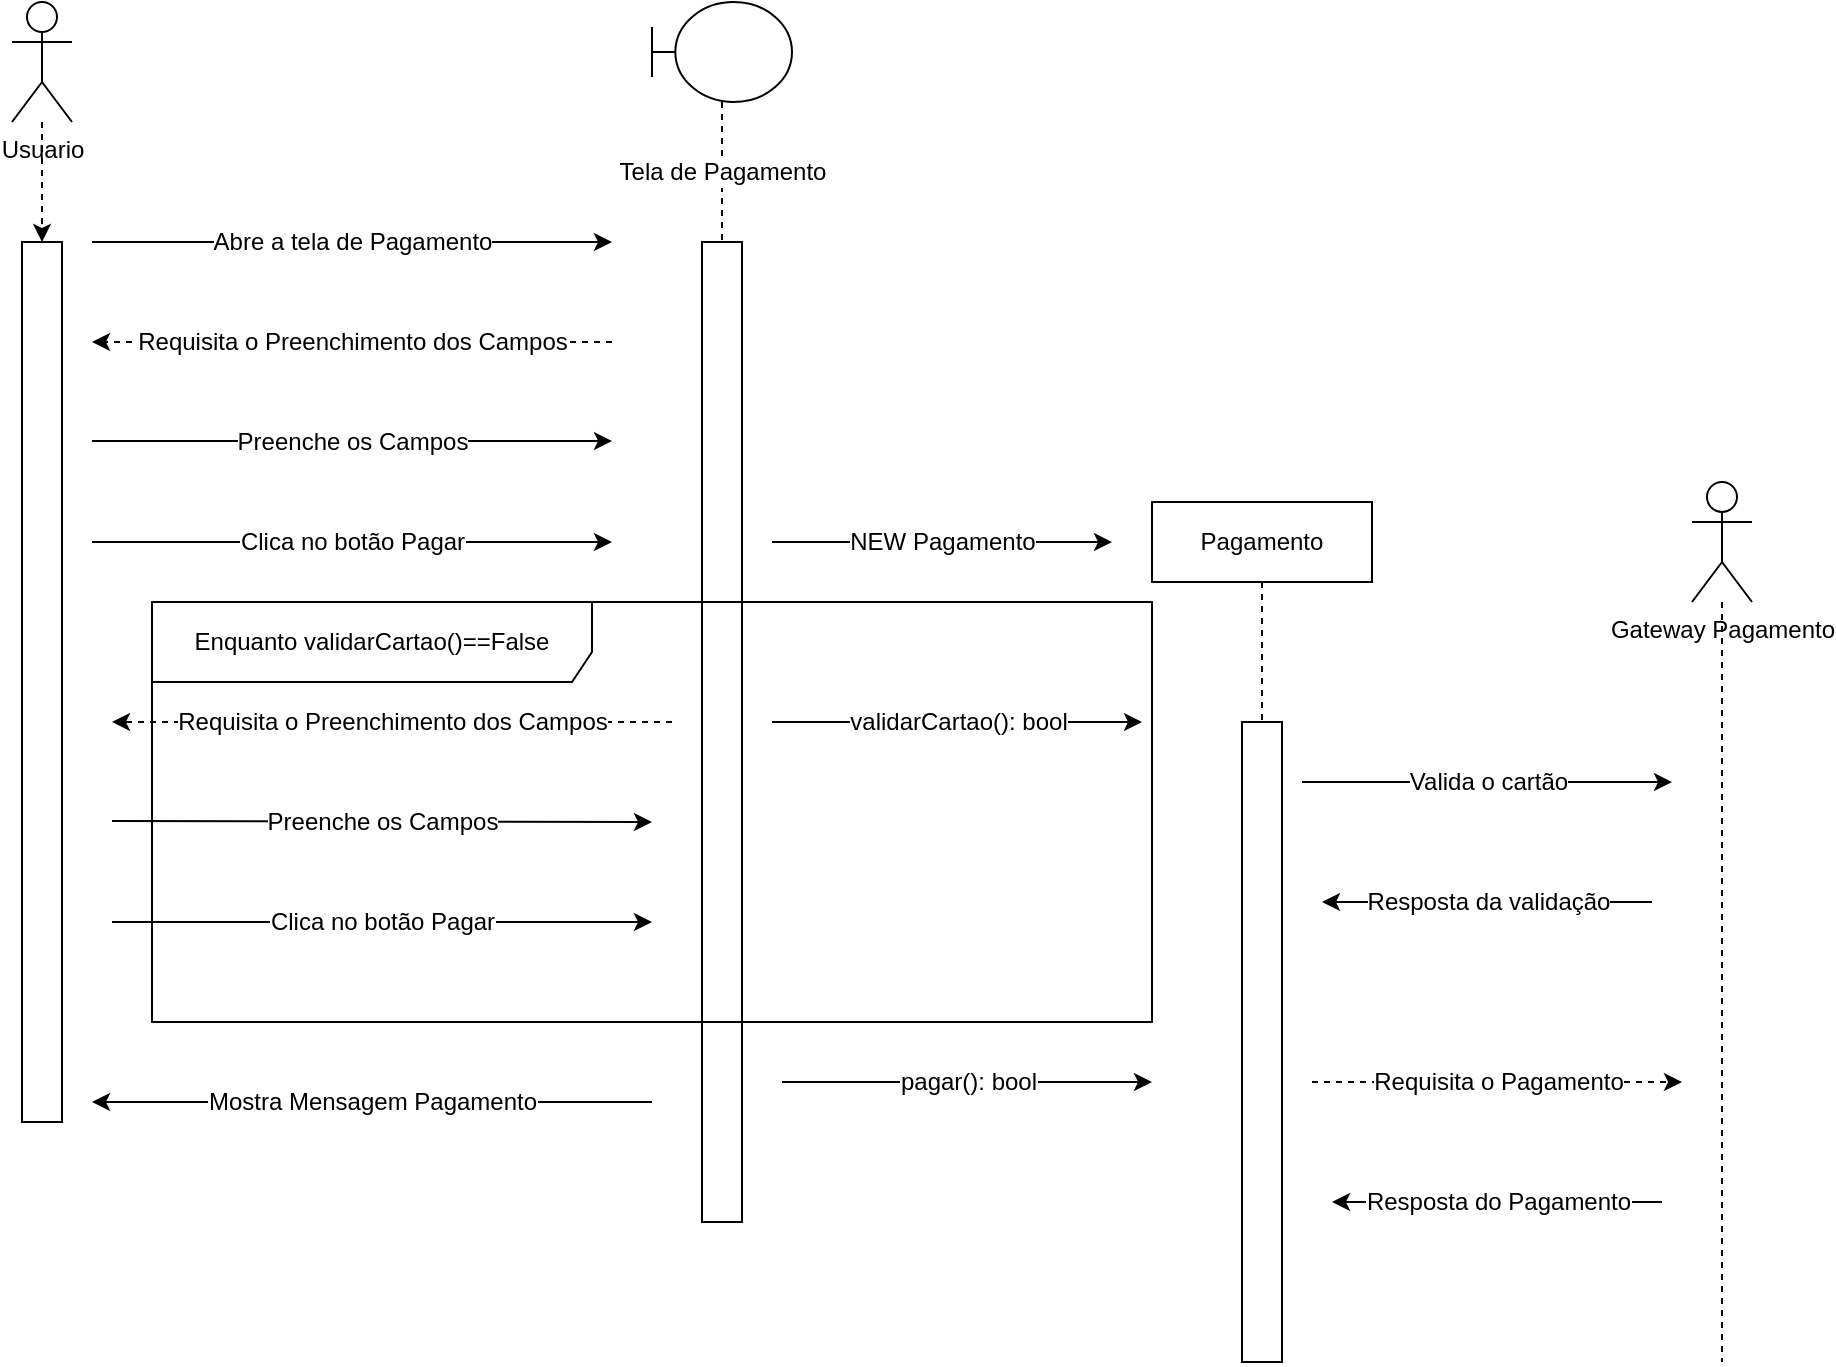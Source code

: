 <mxfile version="16.5.1" type="device"><diagram id="k2VDdNgrVHeKIYx49sIW" name="Página-1"><mxGraphModel dx="2062" dy="865" grid="1" gridSize="10" guides="1" tooltips="1" connect="1" arrows="1" fold="1" page="1" pageScale="1" pageWidth="827" pageHeight="1169" math="0" shadow="0"><root><mxCell id="0"/><mxCell id="1" parent="0"/><mxCell id="5zfXkajYLcfINNJtbru8-2" style="edgeStyle=orthogonalEdgeStyle;rounded=0;orthogonalLoop=1;jettySize=auto;html=1;dashed=1;entryX=0.5;entryY=0;entryDx=0;entryDy=0;" edge="1" parent="1" source="5zfXkajYLcfINNJtbru8-3" target="5zfXkajYLcfINNJtbru8-4"><mxGeometry relative="1" as="geometry"><mxPoint x="85" y="190" as="targetPoint"/></mxGeometry></mxCell><mxCell id="5zfXkajYLcfINNJtbru8-3" value="Usuario" style="shape=umlActor;verticalLabelPosition=bottom;verticalAlign=top;html=1;outlineConnect=0;" vertex="1" parent="1"><mxGeometry x="70" y="60" width="30" height="60" as="geometry"/></mxCell><mxCell id="5zfXkajYLcfINNJtbru8-4" value="" style="rounded=0;whiteSpace=wrap;html=1;" vertex="1" parent="1"><mxGeometry x="75" y="180" width="20" height="440" as="geometry"/></mxCell><mxCell id="5zfXkajYLcfINNJtbru8-5" value="" style="rounded=0;whiteSpace=wrap;html=1;" vertex="1" parent="1"><mxGeometry x="415" y="180" width="20" height="490" as="geometry"/></mxCell><mxCell id="5zfXkajYLcfINNJtbru8-6" value="&lt;font style=&quot;font-size: 12px&quot;&gt;Tela de Pagamento&lt;/font&gt;" style="edgeStyle=orthogonalEdgeStyle;rounded=0;orthogonalLoop=1;jettySize=auto;html=1;dashed=1;endArrow=none;endFill=0;entryX=0.5;entryY=0;entryDx=0;entryDy=0;" edge="1" parent="1" source="5zfXkajYLcfINNJtbru8-7" target="5zfXkajYLcfINNJtbru8-5"><mxGeometry relative="1" as="geometry"><mxPoint x="420" y="152.5" as="targetPoint"/></mxGeometry></mxCell><mxCell id="5zfXkajYLcfINNJtbru8-7" value="" style="shape=umlBoundary;whiteSpace=wrap;html=1;fontSize=13;" vertex="1" parent="1"><mxGeometry x="390" y="60" width="70" height="50" as="geometry"/></mxCell><mxCell id="5zfXkajYLcfINNJtbru8-8" value="&lt;font style=&quot;font-size: 12px&quot;&gt;Abre a tela de Pagamento&lt;/font&gt;" style="endArrow=classic;html=1;rounded=0;" edge="1" parent="1"><mxGeometry width="50" height="50" relative="1" as="geometry"><mxPoint x="110" y="180" as="sourcePoint"/><mxPoint x="370" y="180" as="targetPoint"/></mxGeometry></mxCell><mxCell id="5zfXkajYLcfINNJtbru8-10" value="&lt;font style=&quot;font-size: 12px&quot;&gt;Requisita o Preenchimento dos Campos&lt;/font&gt;" style="endArrow=classic;html=1;rounded=0;startArrow=none;startFill=0;dashed=1;" edge="1" parent="1"><mxGeometry width="50" height="50" relative="1" as="geometry"><mxPoint x="370" y="230" as="sourcePoint"/><mxPoint x="110" y="230" as="targetPoint"/></mxGeometry></mxCell><mxCell id="5zfXkajYLcfINNJtbru8-12" value="&lt;font style=&quot;font-size: 12px&quot;&gt;Preenche os Campos&lt;/font&gt;" style="endArrow=classic;html=1;rounded=0;" edge="1" parent="1"><mxGeometry width="50" height="50" relative="1" as="geometry"><mxPoint x="110" y="279.5" as="sourcePoint"/><mxPoint x="370" y="279.5" as="targetPoint"/></mxGeometry></mxCell><mxCell id="5zfXkajYLcfINNJtbru8-13" value="&lt;font style=&quot;font-size: 12px&quot;&gt;Clica no botão Pagar&lt;/font&gt;" style="endArrow=classic;html=1;rounded=0;" edge="1" parent="1"><mxGeometry width="50" height="50" relative="1" as="geometry"><mxPoint x="110" y="330" as="sourcePoint"/><mxPoint x="370" y="330" as="targetPoint"/></mxGeometry></mxCell><mxCell id="5zfXkajYLcfINNJtbru8-17" style="edgeStyle=orthogonalEdgeStyle;rounded=0;orthogonalLoop=1;jettySize=auto;html=1;dashed=1;fontSize=12;startArrow=none;startFill=0;endArrow=none;endFill=0;" edge="1" parent="1" source="5zfXkajYLcfINNJtbru8-14" target="5zfXkajYLcfINNJtbru8-16"><mxGeometry relative="1" as="geometry"/></mxCell><mxCell id="5zfXkajYLcfINNJtbru8-14" value="Pagamento" style="rounded=0;whiteSpace=wrap;html=1;fontSize=12;" vertex="1" parent="1"><mxGeometry x="640" y="310" width="110" height="40" as="geometry"/></mxCell><mxCell id="5zfXkajYLcfINNJtbru8-15" value="&lt;font style=&quot;font-size: 12px&quot;&gt;NEW Pagamento&lt;/font&gt;" style="endArrow=classic;html=1;rounded=0;" edge="1" parent="1"><mxGeometry width="50" height="50" relative="1" as="geometry"><mxPoint x="450" y="330" as="sourcePoint"/><mxPoint x="620" y="330" as="targetPoint"/></mxGeometry></mxCell><mxCell id="5zfXkajYLcfINNJtbru8-16" value="" style="rounded=0;whiteSpace=wrap;html=1;" vertex="1" parent="1"><mxGeometry x="685" y="420" width="20" height="320" as="geometry"/></mxCell><mxCell id="5zfXkajYLcfINNJtbru8-20" value="&lt;font style=&quot;font-size: 12px&quot;&gt;Requisita o Preenchimento dos Campos&lt;/font&gt;" style="endArrow=classic;html=1;rounded=0;startArrow=none;startFill=0;dashed=1;" edge="1" parent="1"><mxGeometry width="50" height="50" relative="1" as="geometry"><mxPoint x="400" y="420" as="sourcePoint"/><mxPoint x="120" y="420" as="targetPoint"/></mxGeometry></mxCell><mxCell id="5zfXkajYLcfINNJtbru8-21" value="&lt;font style=&quot;font-size: 12px&quot;&gt;Preenche os Campos&lt;/font&gt;" style="endArrow=classic;html=1;rounded=0;" edge="1" parent="1"><mxGeometry width="50" height="50" relative="1" as="geometry"><mxPoint x="120" y="469.5" as="sourcePoint"/><mxPoint x="390" y="470" as="targetPoint"/></mxGeometry></mxCell><mxCell id="5zfXkajYLcfINNJtbru8-22" value="&lt;font style=&quot;font-size: 12px&quot;&gt;Clica no botão Pagar&lt;/font&gt;" style="endArrow=classic;html=1;rounded=0;" edge="1" parent="1"><mxGeometry width="50" height="50" relative="1" as="geometry"><mxPoint x="120" y="520" as="sourcePoint"/><mxPoint x="390" y="520" as="targetPoint"/></mxGeometry></mxCell><mxCell id="5zfXkajYLcfINNJtbru8-23" value="Enquanto validarCartao()==False" style="shape=umlFrame;whiteSpace=wrap;html=1;fontSize=12;width=220;height=40;" vertex="1" parent="1"><mxGeometry x="140" y="360" width="500" height="210" as="geometry"/></mxCell><mxCell id="5zfXkajYLcfINNJtbru8-27" style="edgeStyle=orthogonalEdgeStyle;rounded=0;orthogonalLoop=1;jettySize=auto;html=1;dashed=1;fontSize=12;startArrow=none;startFill=0;endArrow=none;endFill=0;" edge="1" parent="1" source="5zfXkajYLcfINNJtbru8-26"><mxGeometry relative="1" as="geometry"><mxPoint x="925" y="740" as="targetPoint"/></mxGeometry></mxCell><mxCell id="5zfXkajYLcfINNJtbru8-26" value="Gateway Pagamento" style="shape=umlActor;verticalLabelPosition=bottom;verticalAlign=top;html=1;outlineConnect=0;" vertex="1" parent="1"><mxGeometry x="910" y="300" width="30" height="60" as="geometry"/></mxCell><mxCell id="5zfXkajYLcfINNJtbru8-28" value="&lt;span style=&quot;font-size: 12px&quot;&gt;Valida o cartão&lt;/span&gt;" style="endArrow=classic;html=1;rounded=0;" edge="1" parent="1"><mxGeometry width="50" height="50" relative="1" as="geometry"><mxPoint x="715" y="450" as="sourcePoint"/><mxPoint x="900" y="450" as="targetPoint"/></mxGeometry></mxCell><mxCell id="5zfXkajYLcfINNJtbru8-29" value="&lt;span style=&quot;font-size: 12px&quot;&gt;validarCartao(): bool&lt;/span&gt;" style="endArrow=classic;html=1;rounded=0;" edge="1" parent="1"><mxGeometry width="50" height="50" relative="1" as="geometry"><mxPoint x="450" y="420" as="sourcePoint"/><mxPoint x="635" y="420" as="targetPoint"/></mxGeometry></mxCell><mxCell id="5zfXkajYLcfINNJtbru8-30" value="&lt;span style=&quot;font-size: 12px&quot;&gt;Resposta da validação&lt;/span&gt;" style="endArrow=classic;html=1;rounded=0;" edge="1" parent="1"><mxGeometry width="50" height="50" relative="1" as="geometry"><mxPoint x="890" y="510" as="sourcePoint"/><mxPoint x="725" y="510" as="targetPoint"/></mxGeometry></mxCell><mxCell id="5zfXkajYLcfINNJtbru8-31" value="&lt;span style=&quot;font-size: 12px&quot;&gt;pagar(): bool&lt;/span&gt;" style="endArrow=classic;html=1;rounded=0;" edge="1" parent="1"><mxGeometry width="50" height="50" relative="1" as="geometry"><mxPoint x="455" y="600" as="sourcePoint"/><mxPoint x="640" y="600" as="targetPoint"/></mxGeometry></mxCell><mxCell id="5zfXkajYLcfINNJtbru8-32" value="&lt;span style=&quot;font-size: 12px&quot;&gt;Requisita o Pagamento&lt;/span&gt;" style="endArrow=classic;html=1;rounded=0;dashed=1;" edge="1" parent="1"><mxGeometry width="50" height="50" relative="1" as="geometry"><mxPoint x="720" y="600" as="sourcePoint"/><mxPoint x="905" y="600" as="targetPoint"/></mxGeometry></mxCell><mxCell id="5zfXkajYLcfINNJtbru8-33" value="&lt;span style=&quot;font-size: 12px&quot;&gt;Resposta do Pagamento&lt;/span&gt;" style="endArrow=classic;html=1;rounded=0;" edge="1" parent="1"><mxGeometry width="50" height="50" relative="1" as="geometry"><mxPoint x="895" y="660" as="sourcePoint"/><mxPoint x="730" y="660" as="targetPoint"/></mxGeometry></mxCell><mxCell id="5zfXkajYLcfINNJtbru8-35" value="Mostra Mensagem Pagamento" style="endArrow=classic;html=1;rounded=0;fontSize=12;" edge="1" parent="1"><mxGeometry width="50" height="50" relative="1" as="geometry"><mxPoint x="390" y="610" as="sourcePoint"/><mxPoint x="110" y="610" as="targetPoint"/></mxGeometry></mxCell></root></mxGraphModel></diagram></mxfile>